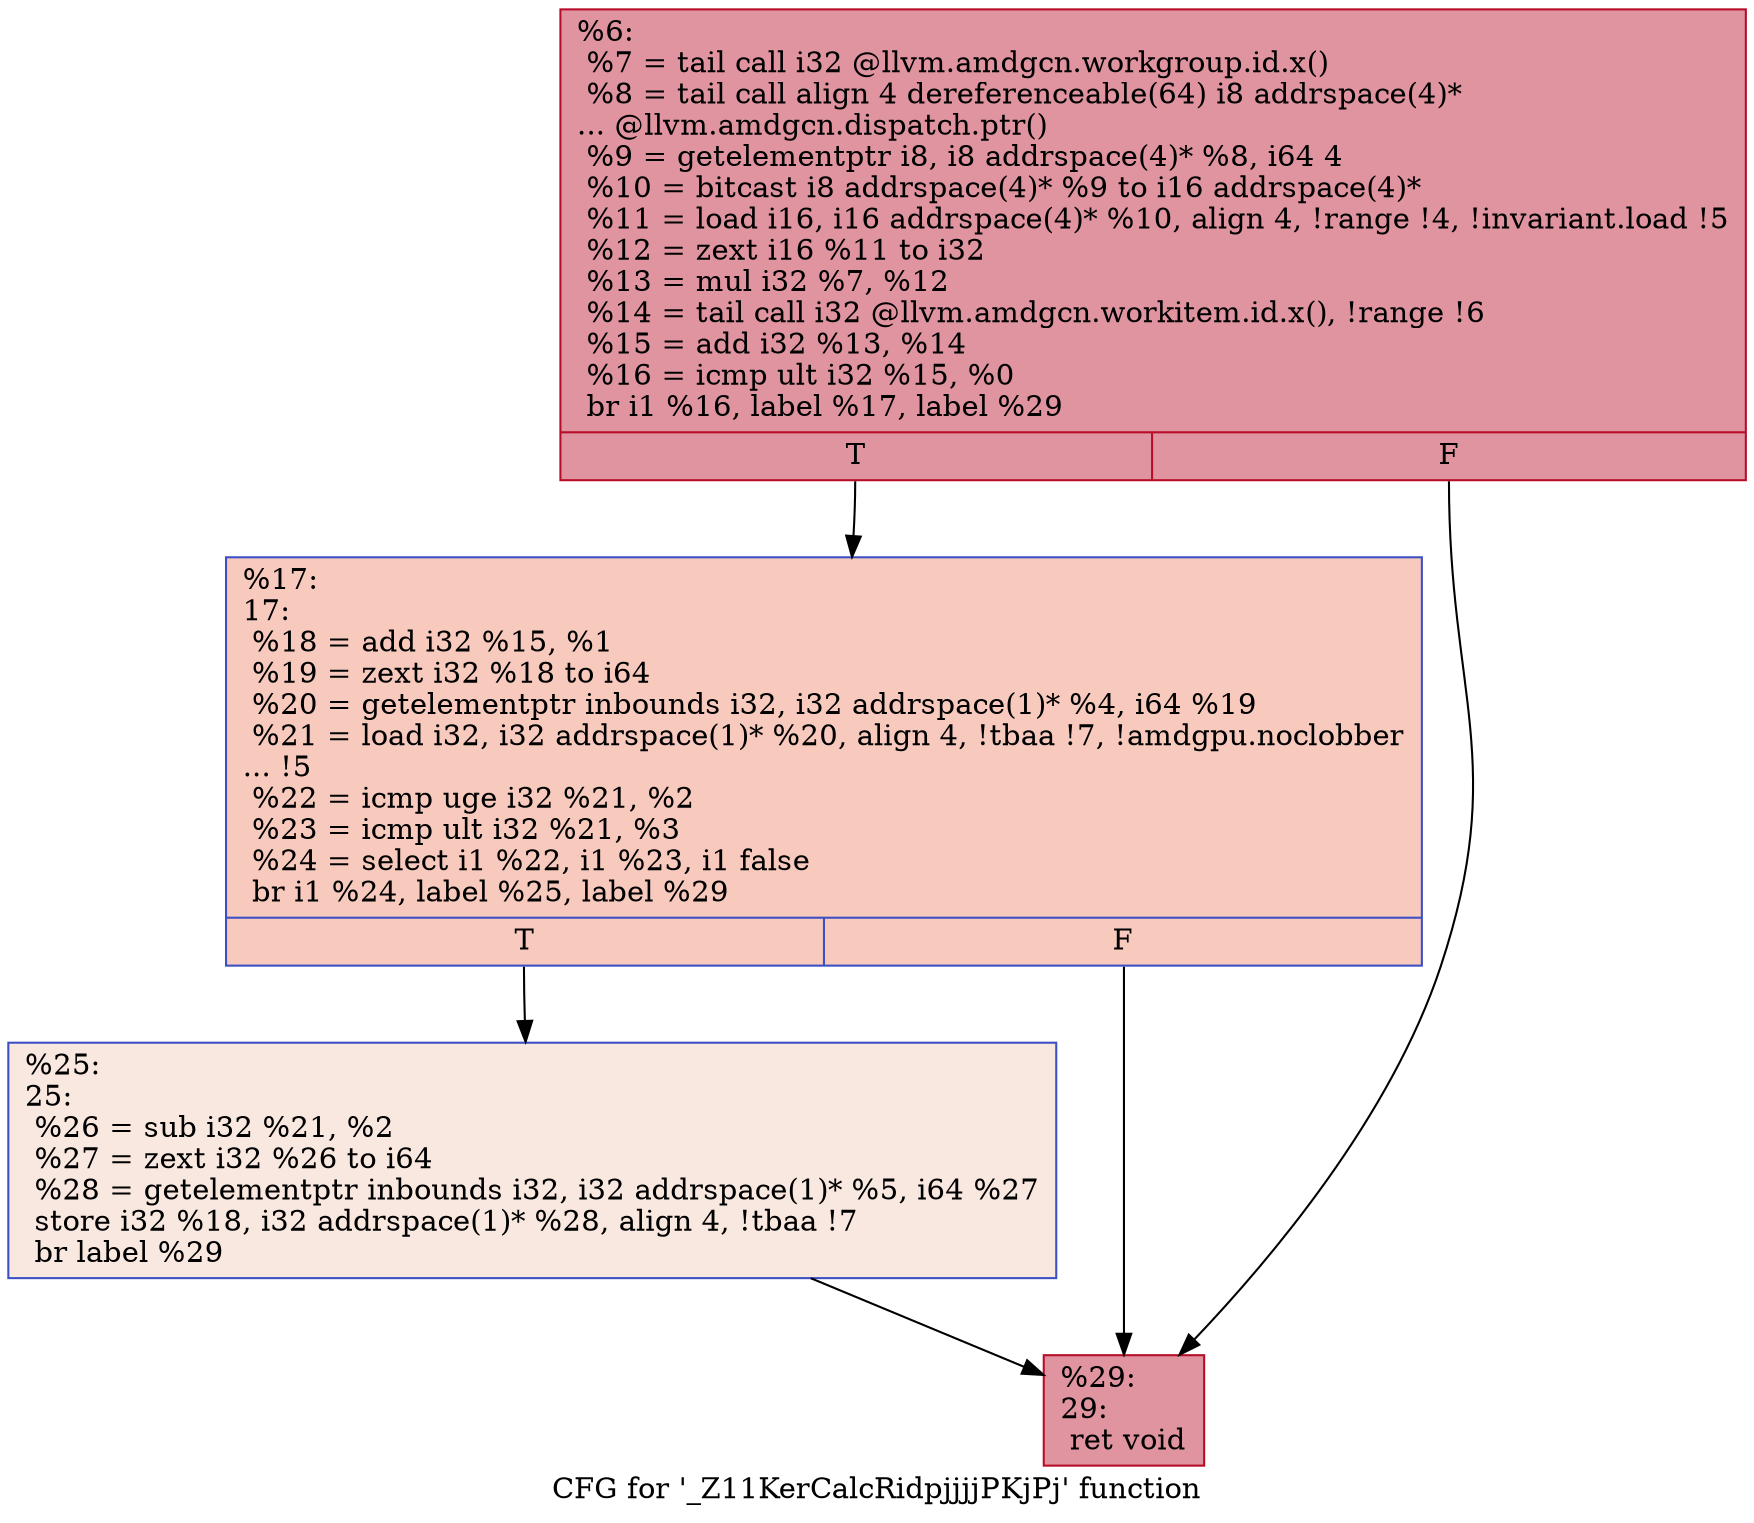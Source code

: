 digraph "CFG for '_Z11KerCalcRidpjjjjPKjPj' function" {
	label="CFG for '_Z11KerCalcRidpjjjjPKjPj' function";

	Node0x49f41f0 [shape=record,color="#b70d28ff", style=filled, fillcolor="#b70d2870",label="{%6:\l  %7 = tail call i32 @llvm.amdgcn.workgroup.id.x()\l  %8 = tail call align 4 dereferenceable(64) i8 addrspace(4)*\l... @llvm.amdgcn.dispatch.ptr()\l  %9 = getelementptr i8, i8 addrspace(4)* %8, i64 4\l  %10 = bitcast i8 addrspace(4)* %9 to i16 addrspace(4)*\l  %11 = load i16, i16 addrspace(4)* %10, align 4, !range !4, !invariant.load !5\l  %12 = zext i16 %11 to i32\l  %13 = mul i32 %7, %12\l  %14 = tail call i32 @llvm.amdgcn.workitem.id.x(), !range !6\l  %15 = add i32 %13, %14\l  %16 = icmp ult i32 %15, %0\l  br i1 %16, label %17, label %29\l|{<s0>T|<s1>F}}"];
	Node0x49f41f0:s0 -> Node0x49f4600;
	Node0x49f41f0:s1 -> Node0x49f61d0;
	Node0x49f4600 [shape=record,color="#3d50c3ff", style=filled, fillcolor="#ef886b70",label="{%17:\l17:                                               \l  %18 = add i32 %15, %1\l  %19 = zext i32 %18 to i64\l  %20 = getelementptr inbounds i32, i32 addrspace(1)* %4, i64 %19\l  %21 = load i32, i32 addrspace(1)* %20, align 4, !tbaa !7, !amdgpu.noclobber\l... !5\l  %22 = icmp uge i32 %21, %2\l  %23 = icmp ult i32 %21, %3\l  %24 = select i1 %22, i1 %23, i1 false\l  br i1 %24, label %25, label %29\l|{<s0>T|<s1>F}}"];
	Node0x49f4600:s0 -> Node0x49f6e80;
	Node0x49f4600:s1 -> Node0x49f61d0;
	Node0x49f6e80 [shape=record,color="#3d50c3ff", style=filled, fillcolor="#f1ccb870",label="{%25:\l25:                                               \l  %26 = sub i32 %21, %2\l  %27 = zext i32 %26 to i64\l  %28 = getelementptr inbounds i32, i32 addrspace(1)* %5, i64 %27\l  store i32 %18, i32 addrspace(1)* %28, align 4, !tbaa !7\l  br label %29\l}"];
	Node0x49f6e80 -> Node0x49f61d0;
	Node0x49f61d0 [shape=record,color="#b70d28ff", style=filled, fillcolor="#b70d2870",label="{%29:\l29:                                               \l  ret void\l}"];
}
